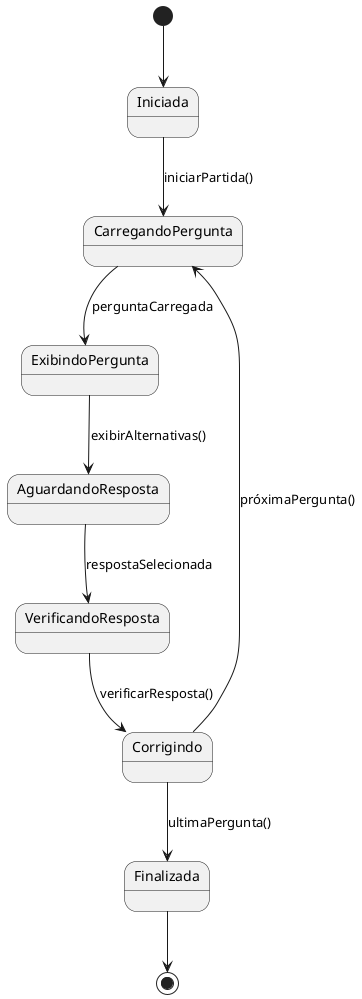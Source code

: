 
@startuml estadoPartida
[*] --> Iniciada

Iniciada --> CarregandoPergunta : iniciarPartida()
CarregandoPergunta --> ExibindoPergunta : perguntaCarregada
ExibindoPergunta --> AguardandoResposta : exibirAlternativas()
AguardandoResposta --> VerificandoResposta : respostaSelecionada

VerificandoResposta --> Corrigindo : verificarResposta()
Corrigindo --> CarregandoPergunta : próximaPergunta()
Corrigindo --> Finalizada : ultimaPergunta()

Finalizada --> [*]
@enduml
